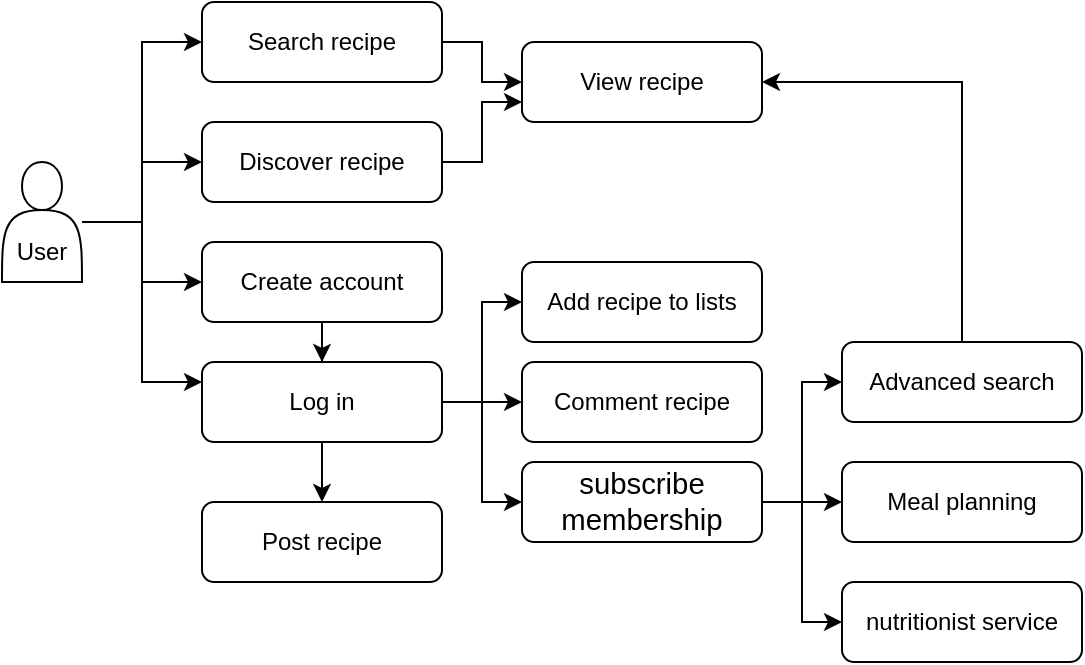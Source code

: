 <mxfile version="24.2.8" type="github">
  <diagram name="第1頁" id="wvahV5hhs5DTbs886wGe">
    <mxGraphModel dx="792" dy="1145" grid="1" gridSize="10" guides="1" tooltips="1" connect="1" arrows="1" fold="1" page="1" pageScale="1" pageWidth="850" pageHeight="1100" math="0" shadow="0">
      <root>
        <mxCell id="0" />
        <mxCell id="1" parent="0" />
        <mxCell id="M584c1LGNFpKSCK7LqEc-8" style="edgeStyle=orthogonalEdgeStyle;rounded=0;orthogonalLoop=1;jettySize=auto;html=1;" edge="1" parent="1" source="M584c1LGNFpKSCK7LqEc-1" target="M584c1LGNFpKSCK7LqEc-2">
          <mxGeometry relative="1" as="geometry" />
        </mxCell>
        <mxCell id="M584c1LGNFpKSCK7LqEc-9" style="edgeStyle=orthogonalEdgeStyle;rounded=0;orthogonalLoop=1;jettySize=auto;html=1;" edge="1" parent="1" source="M584c1LGNFpKSCK7LqEc-1" target="M584c1LGNFpKSCK7LqEc-4">
          <mxGeometry relative="1" as="geometry">
            <Array as="points">
              <mxPoint x="160" y="240" />
              <mxPoint x="160" y="320" />
            </Array>
          </mxGeometry>
        </mxCell>
        <mxCell id="M584c1LGNFpKSCK7LqEc-14" style="edgeStyle=orthogonalEdgeStyle;rounded=0;orthogonalLoop=1;jettySize=auto;html=1;entryX=0;entryY=0.5;entryDx=0;entryDy=0;" edge="1" parent="1" source="M584c1LGNFpKSCK7LqEc-1" target="M584c1LGNFpKSCK7LqEc-6">
          <mxGeometry relative="1" as="geometry" />
        </mxCell>
        <mxCell id="M584c1LGNFpKSCK7LqEc-29" style="edgeStyle=orthogonalEdgeStyle;rounded=0;orthogonalLoop=1;jettySize=auto;html=1;entryX=0;entryY=0.5;entryDx=0;entryDy=0;" edge="1" parent="1" source="M584c1LGNFpKSCK7LqEc-1" target="M584c1LGNFpKSCK7LqEc-21">
          <mxGeometry relative="1" as="geometry" />
        </mxCell>
        <mxCell id="M584c1LGNFpKSCK7LqEc-1" value="&lt;div&gt;&lt;br&gt;&lt;/div&gt;&lt;div&gt;&lt;br&gt;&lt;/div&gt;&lt;div&gt;User&lt;/div&gt;" style="shape=actor;whiteSpace=wrap;html=1;" vertex="1" parent="1">
          <mxGeometry x="90" y="210" width="40" height="60" as="geometry" />
        </mxCell>
        <mxCell id="M584c1LGNFpKSCK7LqEc-11" style="edgeStyle=orthogonalEdgeStyle;rounded=0;orthogonalLoop=1;jettySize=auto;html=1;" edge="1" parent="1" source="M584c1LGNFpKSCK7LqEc-2" target="M584c1LGNFpKSCK7LqEc-4">
          <mxGeometry relative="1" as="geometry" />
        </mxCell>
        <mxCell id="M584c1LGNFpKSCK7LqEc-2" value="Create account" style="rounded=1;whiteSpace=wrap;html=1;" vertex="1" parent="1">
          <mxGeometry x="190" y="250" width="120" height="40" as="geometry" />
        </mxCell>
        <mxCell id="M584c1LGNFpKSCK7LqEc-3" value="View recipe" style="rounded=1;whiteSpace=wrap;html=1;" vertex="1" parent="1">
          <mxGeometry x="350" y="150" width="120" height="40" as="geometry" />
        </mxCell>
        <mxCell id="M584c1LGNFpKSCK7LqEc-12" style="edgeStyle=orthogonalEdgeStyle;rounded=0;orthogonalLoop=1;jettySize=auto;html=1;" edge="1" parent="1" source="M584c1LGNFpKSCK7LqEc-4" target="M584c1LGNFpKSCK7LqEc-5">
          <mxGeometry relative="1" as="geometry" />
        </mxCell>
        <mxCell id="M584c1LGNFpKSCK7LqEc-18" style="edgeStyle=orthogonalEdgeStyle;rounded=0;orthogonalLoop=1;jettySize=auto;html=1;" edge="1" parent="1" source="M584c1LGNFpKSCK7LqEc-4" target="M584c1LGNFpKSCK7LqEc-17">
          <mxGeometry relative="1" as="geometry">
            <Array as="points">
              <mxPoint x="330" y="330" />
              <mxPoint x="330" y="380" />
            </Array>
          </mxGeometry>
        </mxCell>
        <mxCell id="M584c1LGNFpKSCK7LqEc-28" style="edgeStyle=orthogonalEdgeStyle;rounded=0;orthogonalLoop=1;jettySize=auto;html=1;" edge="1" parent="1" source="M584c1LGNFpKSCK7LqEc-4" target="M584c1LGNFpKSCK7LqEc-24">
          <mxGeometry relative="1" as="geometry">
            <Array as="points">
              <mxPoint x="330" y="330" />
              <mxPoint x="330" y="280" />
            </Array>
          </mxGeometry>
        </mxCell>
        <mxCell id="M584c1LGNFpKSCK7LqEc-34" style="edgeStyle=orthogonalEdgeStyle;rounded=0;orthogonalLoop=1;jettySize=auto;html=1;" edge="1" parent="1" source="M584c1LGNFpKSCK7LqEc-4" target="M584c1LGNFpKSCK7LqEc-32">
          <mxGeometry relative="1" as="geometry" />
        </mxCell>
        <mxCell id="M584c1LGNFpKSCK7LqEc-4" value="Log in" style="rounded=1;whiteSpace=wrap;html=1;" vertex="1" parent="1">
          <mxGeometry x="190" y="310" width="120" height="40" as="geometry" />
        </mxCell>
        <mxCell id="M584c1LGNFpKSCK7LqEc-5" value="Post recipe" style="rounded=1;whiteSpace=wrap;html=1;" vertex="1" parent="1">
          <mxGeometry x="190" y="380" width="120" height="40" as="geometry" />
        </mxCell>
        <mxCell id="M584c1LGNFpKSCK7LqEc-13" style="edgeStyle=orthogonalEdgeStyle;rounded=0;orthogonalLoop=1;jettySize=auto;html=1;" edge="1" parent="1" source="M584c1LGNFpKSCK7LqEc-6" target="M584c1LGNFpKSCK7LqEc-3">
          <mxGeometry relative="1" as="geometry" />
        </mxCell>
        <mxCell id="M584c1LGNFpKSCK7LqEc-6" value="Search recipe" style="rounded=1;whiteSpace=wrap;html=1;" vertex="1" parent="1">
          <mxGeometry x="190" y="130" width="120" height="40" as="geometry" />
        </mxCell>
        <mxCell id="M584c1LGNFpKSCK7LqEc-15" value="Meal planning" style="rounded=1;whiteSpace=wrap;html=1;" vertex="1" parent="1">
          <mxGeometry x="510" y="360" width="120" height="40" as="geometry" />
        </mxCell>
        <mxCell id="M584c1LGNFpKSCK7LqEc-26" style="edgeStyle=orthogonalEdgeStyle;rounded=0;orthogonalLoop=1;jettySize=auto;html=1;" edge="1" parent="1" source="M584c1LGNFpKSCK7LqEc-17" target="M584c1LGNFpKSCK7LqEc-15">
          <mxGeometry relative="1" as="geometry" />
        </mxCell>
        <mxCell id="M584c1LGNFpKSCK7LqEc-31" style="edgeStyle=orthogonalEdgeStyle;rounded=0;orthogonalLoop=1;jettySize=auto;html=1;entryX=0;entryY=0.5;entryDx=0;entryDy=0;" edge="1" parent="1" source="M584c1LGNFpKSCK7LqEc-17" target="M584c1LGNFpKSCK7LqEc-30">
          <mxGeometry relative="1" as="geometry" />
        </mxCell>
        <mxCell id="M584c1LGNFpKSCK7LqEc-42" style="edgeStyle=orthogonalEdgeStyle;rounded=0;orthogonalLoop=1;jettySize=auto;html=1;entryX=0;entryY=0.5;entryDx=0;entryDy=0;" edge="1" parent="1" source="M584c1LGNFpKSCK7LqEc-17" target="M584c1LGNFpKSCK7LqEc-37">
          <mxGeometry relative="1" as="geometry" />
        </mxCell>
        <mxCell id="M584c1LGNFpKSCK7LqEc-17" value="&lt;span id=&quot;docs-internal-guid-2234c987-7fff-ab5b-498b-6c20a6943873&quot;&gt;&lt;span style=&quot;font-size: 11pt; font-family: Arial, sans-serif; background-color: transparent; font-variant-numeric: normal; font-variant-east-asian: normal; font-variant-alternates: normal; font-variant-position: normal; vertical-align: baseline; white-space-collapse: preserve;&quot;&gt;subscribe membership&lt;/span&gt;&lt;/span&gt;" style="rounded=1;whiteSpace=wrap;html=1;" vertex="1" parent="1">
          <mxGeometry x="350" y="360" width="120" height="40" as="geometry" />
        </mxCell>
        <mxCell id="M584c1LGNFpKSCK7LqEc-23" style="edgeStyle=orthogonalEdgeStyle;rounded=0;orthogonalLoop=1;jettySize=auto;html=1;entryX=0;entryY=0.75;entryDx=0;entryDy=0;" edge="1" parent="1" source="M584c1LGNFpKSCK7LqEc-21" target="M584c1LGNFpKSCK7LqEc-3">
          <mxGeometry relative="1" as="geometry" />
        </mxCell>
        <mxCell id="M584c1LGNFpKSCK7LqEc-21" value="Discover recipe" style="rounded=1;whiteSpace=wrap;html=1;" vertex="1" parent="1">
          <mxGeometry x="190" y="190" width="120" height="40" as="geometry" />
        </mxCell>
        <mxCell id="M584c1LGNFpKSCK7LqEc-24" value="Add recipe to lists" style="rounded=1;whiteSpace=wrap;html=1;" vertex="1" parent="1">
          <mxGeometry x="350" y="260" width="120" height="40" as="geometry" />
        </mxCell>
        <mxCell id="M584c1LGNFpKSCK7LqEc-30" value="nutritionist service" style="rounded=1;whiteSpace=wrap;html=1;" vertex="1" parent="1">
          <mxGeometry x="510" y="420" width="120" height="40" as="geometry" />
        </mxCell>
        <mxCell id="M584c1LGNFpKSCK7LqEc-32" value="Comment recipe" style="rounded=1;whiteSpace=wrap;html=1;" vertex="1" parent="1">
          <mxGeometry x="350" y="310" width="120" height="40" as="geometry" />
        </mxCell>
        <mxCell id="M584c1LGNFpKSCK7LqEc-39" style="edgeStyle=orthogonalEdgeStyle;rounded=0;orthogonalLoop=1;jettySize=auto;html=1;" edge="1" parent="1" source="M584c1LGNFpKSCK7LqEc-37" target="M584c1LGNFpKSCK7LqEc-3">
          <mxGeometry relative="1" as="geometry">
            <Array as="points">
              <mxPoint x="570" y="170" />
            </Array>
          </mxGeometry>
        </mxCell>
        <mxCell id="M584c1LGNFpKSCK7LqEc-37" value="Advanced search" style="rounded=1;whiteSpace=wrap;html=1;" vertex="1" parent="1">
          <mxGeometry x="510" y="300" width="120" height="40" as="geometry" />
        </mxCell>
      </root>
    </mxGraphModel>
  </diagram>
</mxfile>
